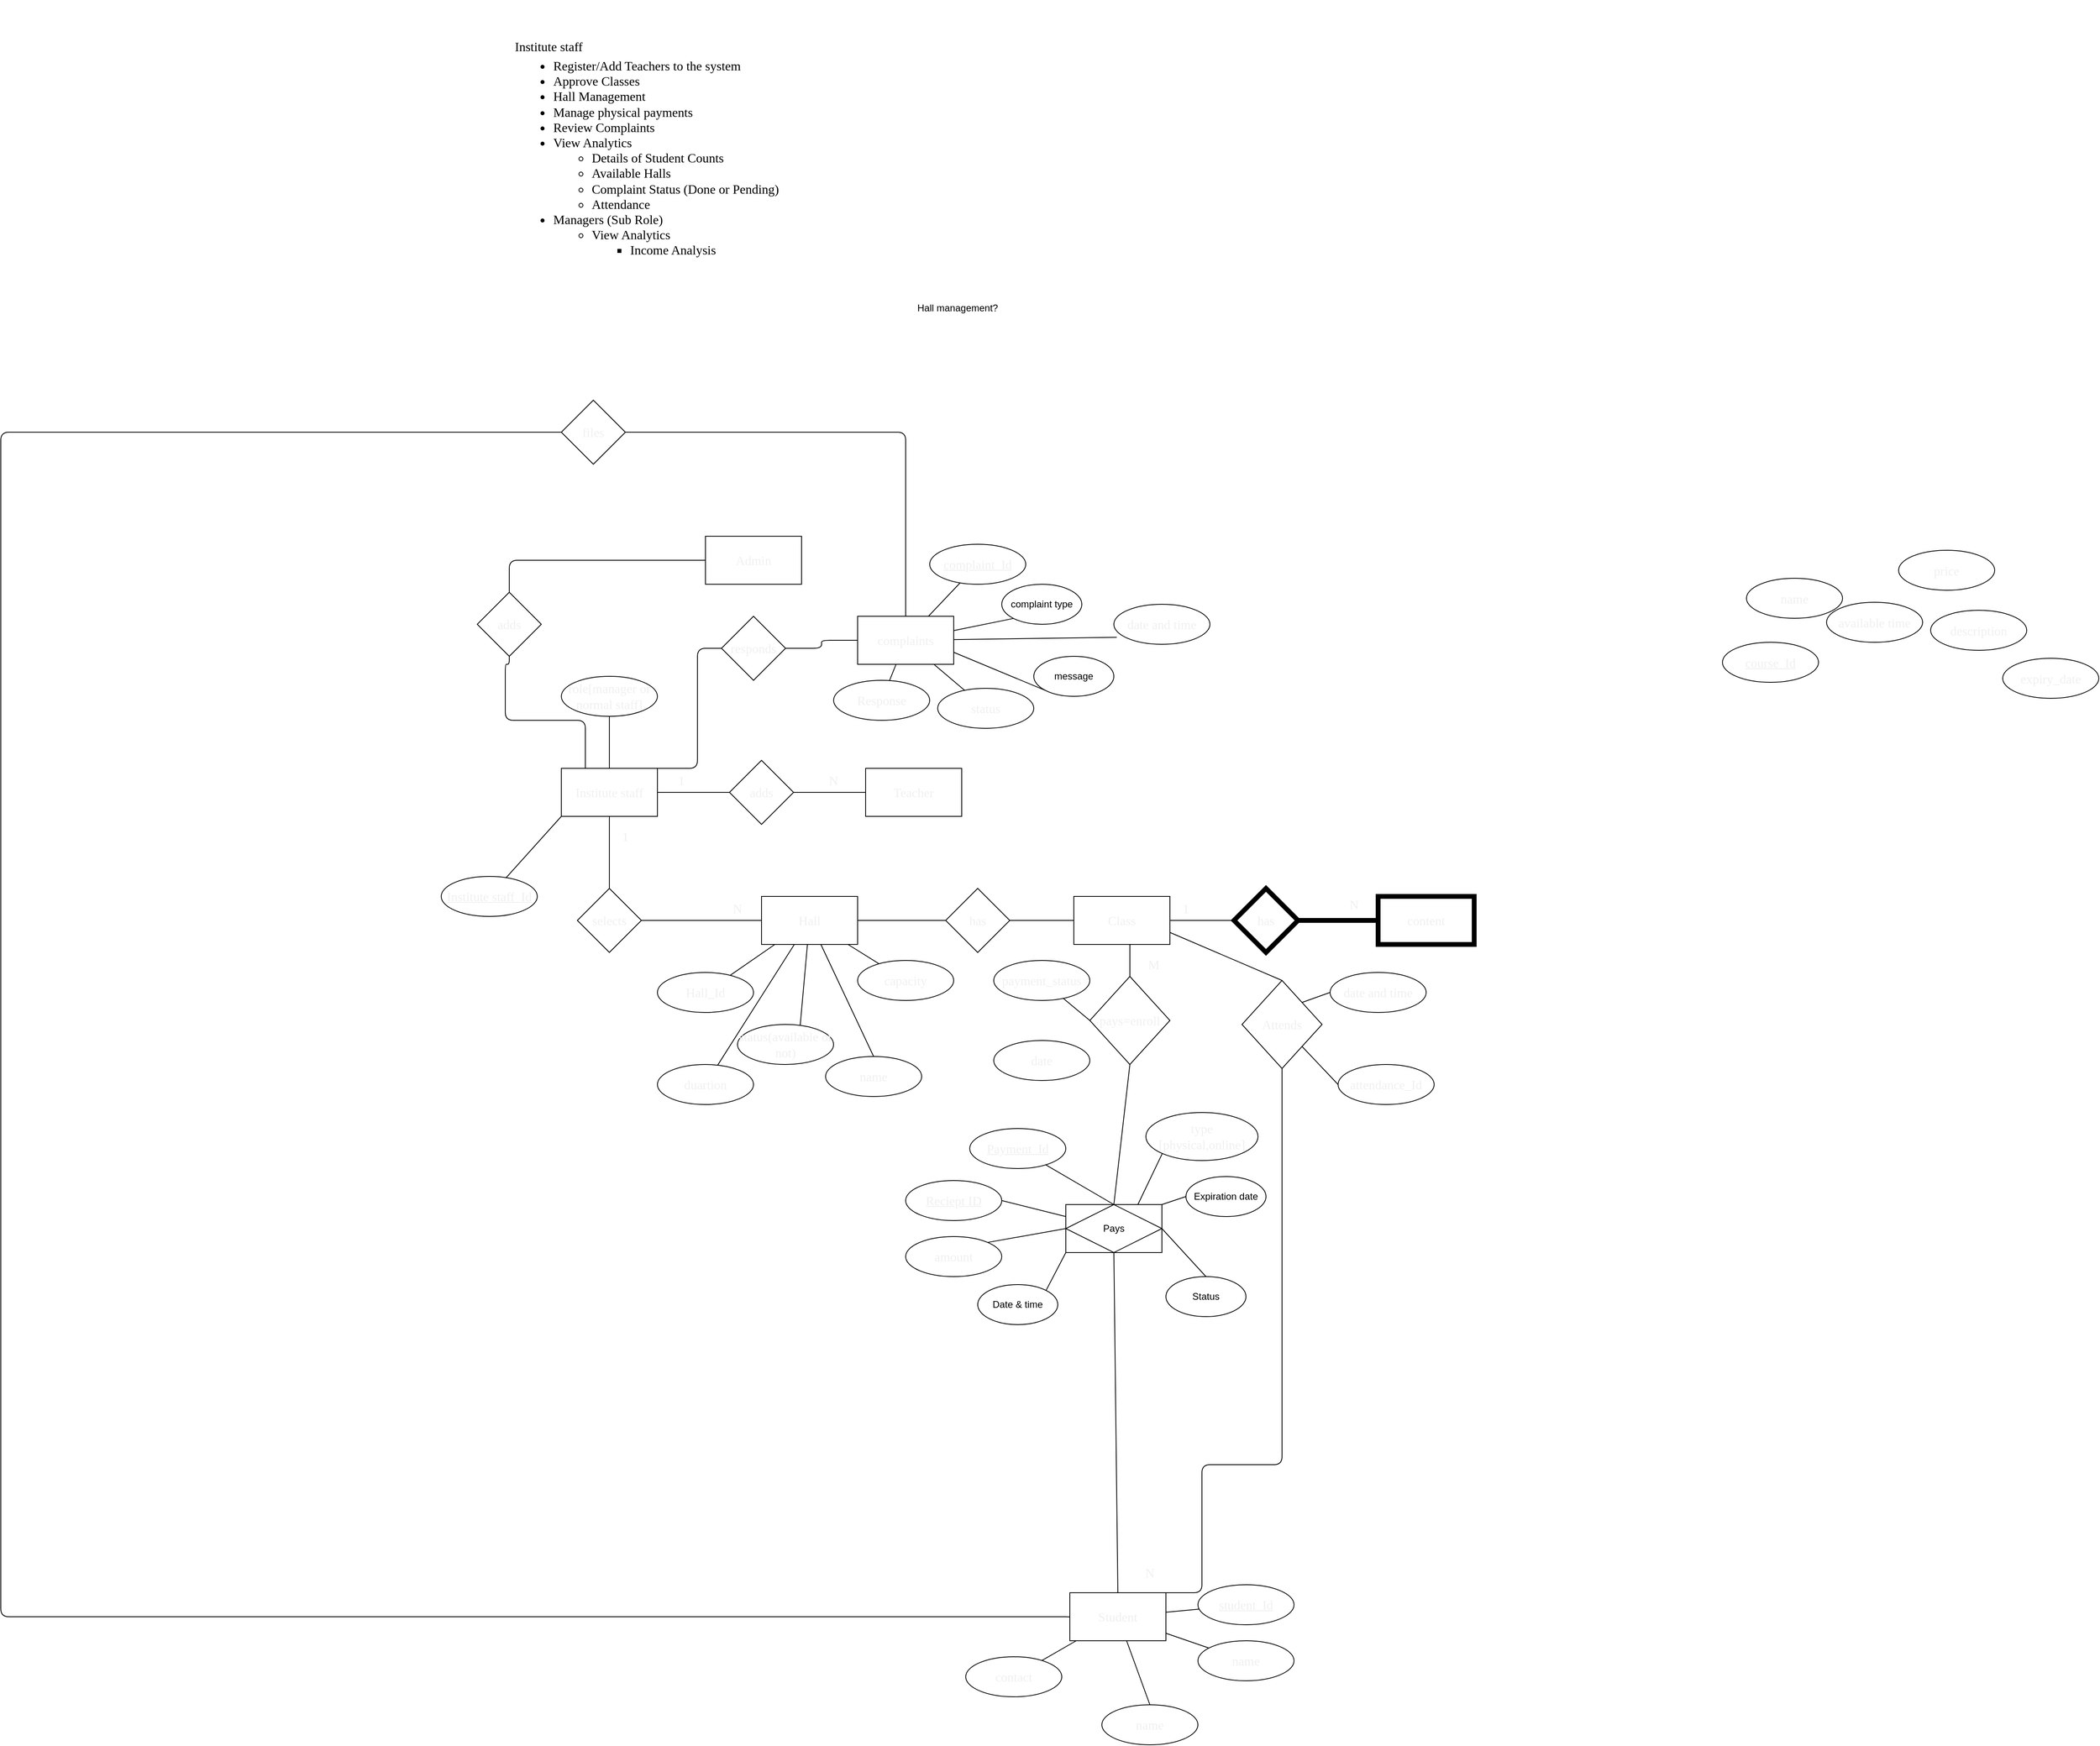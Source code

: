 <mxfile>
    <diagram id="ifgUVGqTIos53EwaWt9Q" name="Page-1">
        <mxGraphModel dx="2672" dy="3233" grid="1" gridSize="10" guides="1" tooltips="1" connect="1" arrows="1" fold="1" page="1" pageScale="1" pageWidth="850" pageHeight="1100" math="0" shadow="0">
            <root>
                <mxCell id="0"/>
                <mxCell id="1" parent="0"/>
                <mxCell id="2" value="&lt;font face=&quot;Times New Roman&quot; style=&quot;font-size: 16px;&quot;&gt;Institute staff&lt;/font&gt;&lt;br&gt;&lt;span id=&quot;docs-internal-guid-78316b92-7fff-e418-dc4c-913e2cece983&quot;&gt;&lt;ul style=&quot;margin-top:0;margin-bottom:0;padding-inline-start:48px;&quot;&gt;&lt;li aria-level=&quot;1&quot; style=&quot;list-style-type: disc; font-size: 12pt; font-family: &amp;quot;Times New Roman&amp;quot;; background-color: transparent; font-variant-numeric: normal; font-variant-east-asian: normal; vertical-align: baseline;&quot; dir=&quot;ltr&quot;&gt;&lt;p role=&quot;presentation&quot; style=&quot;line-height:1.2;margin-top:3.95pt;margin-bottom:0pt;&quot; dir=&quot;ltr&quot;&gt;&lt;span style=&quot;font-size: 12pt; background-color: transparent; font-variant-numeric: normal; font-variant-east-asian: normal; vertical-align: baseline;&quot;&gt;Register/Add Teachers to the system&lt;/span&gt;&lt;/p&gt;&lt;/li&gt;&lt;li aria-level=&quot;1&quot; style=&quot;list-style-type: disc; font-size: 12pt; font-family: &amp;quot;Times New Roman&amp;quot;; background-color: transparent; font-variant-numeric: normal; font-variant-east-asian: normal; vertical-align: baseline;&quot; dir=&quot;ltr&quot;&gt;&lt;p role=&quot;presentation&quot; style=&quot;line-height:1.2;margin-top:0pt;margin-bottom:0pt;&quot; dir=&quot;ltr&quot;&gt;&lt;span style=&quot;font-size: 12pt; background-color: transparent; font-variant-numeric: normal; font-variant-east-asian: normal; vertical-align: baseline;&quot;&gt;Approve Classes&lt;/span&gt;&lt;/p&gt;&lt;/li&gt;&lt;li aria-level=&quot;1&quot; style=&quot;list-style-type: disc; font-size: 12pt; font-family: &amp;quot;Times New Roman&amp;quot;; background-color: transparent; font-variant-numeric: normal; font-variant-east-asian: normal; vertical-align: baseline;&quot; dir=&quot;ltr&quot;&gt;&lt;p role=&quot;presentation&quot; style=&quot;line-height:1.2;margin-top:0pt;margin-bottom:0pt;&quot; dir=&quot;ltr&quot;&gt;&lt;span style=&quot;font-size: 12pt; background-color: transparent; font-variant-numeric: normal; font-variant-east-asian: normal; vertical-align: baseline;&quot;&gt;Hall Management&lt;/span&gt;&lt;/p&gt;&lt;/li&gt;&lt;li aria-level=&quot;1&quot; style=&quot;list-style-type: disc; font-size: 12pt; font-family: &amp;quot;Times New Roman&amp;quot;; background-color: transparent; font-variant-numeric: normal; font-variant-east-asian: normal; vertical-align: baseline;&quot; dir=&quot;ltr&quot;&gt;&lt;p role=&quot;presentation&quot; style=&quot;line-height:1.2;margin-top:0pt;margin-bottom:0pt;&quot; dir=&quot;ltr&quot;&gt;&lt;span style=&quot;font-size: 12pt; background-color: transparent; font-variant-numeric: normal; font-variant-east-asian: normal; vertical-align: baseline;&quot;&gt;Manage physical payments&lt;/span&gt;&lt;/p&gt;&lt;/li&gt;&lt;li aria-level=&quot;1&quot; style=&quot;list-style-type: disc; font-size: 12pt; font-family: &amp;quot;Times New Roman&amp;quot;; background-color: transparent; font-variant-numeric: normal; font-variant-east-asian: normal; vertical-align: baseline;&quot; dir=&quot;ltr&quot;&gt;&lt;p role=&quot;presentation&quot; style=&quot;line-height:1.2;margin-top:0pt;margin-bottom:0pt;&quot; dir=&quot;ltr&quot;&gt;&lt;span style=&quot;font-size: 12pt; background-color: transparent; font-variant-numeric: normal; font-variant-east-asian: normal; vertical-align: baseline;&quot;&gt;Review Complaints&lt;/span&gt;&lt;/p&gt;&lt;/li&gt;&lt;li aria-level=&quot;1&quot; style=&quot;list-style-type: disc; font-size: 12pt; font-family: &amp;quot;Times New Roman&amp;quot;; background-color: transparent; font-variant-numeric: normal; font-variant-east-asian: normal; vertical-align: baseline;&quot; dir=&quot;ltr&quot;&gt;&lt;p role=&quot;presentation&quot; style=&quot;line-height:1.2;margin-top:0pt;margin-bottom:0pt;&quot; dir=&quot;ltr&quot;&gt;&lt;span style=&quot;font-size: 12pt; background-color: transparent; font-variant-numeric: normal; font-variant-east-asian: normal; vertical-align: baseline;&quot;&gt;View Analytics&lt;/span&gt;&lt;/p&gt;&lt;/li&gt;&lt;ul style=&quot;margin-top:0;margin-bottom:0;padding-inline-start:48px;&quot;&gt;&lt;li aria-level=&quot;2&quot; style=&quot;list-style-type: circle; font-size: 12pt; font-family: &amp;quot;Times New Roman&amp;quot;; background-color: transparent; font-variant-numeric: normal; font-variant-east-asian: normal; vertical-align: baseline;&quot; dir=&quot;ltr&quot;&gt;&lt;p role=&quot;presentation&quot; style=&quot;line-height:1.2;margin-top:0pt;margin-bottom:0pt;&quot; dir=&quot;ltr&quot;&gt;&lt;span style=&quot;font-size: 12pt; background-color: transparent; font-variant-numeric: normal; font-variant-east-asian: normal; vertical-align: baseline;&quot;&gt;Details of Student Counts&lt;/span&gt;&lt;/p&gt;&lt;/li&gt;&lt;li aria-level=&quot;2&quot; style=&quot;list-style-type: circle; font-size: 12pt; font-family: &amp;quot;Times New Roman&amp;quot;; background-color: transparent; font-variant-numeric: normal; font-variant-east-asian: normal; vertical-align: baseline;&quot; dir=&quot;ltr&quot;&gt;&lt;p role=&quot;presentation&quot; style=&quot;line-height:1.2;margin-top:0pt;margin-bottom:0pt;&quot; dir=&quot;ltr&quot;&gt;&lt;span style=&quot;font-size: 12pt; background-color: transparent; font-variant-numeric: normal; font-variant-east-asian: normal; vertical-align: baseline;&quot;&gt;Available Halls&lt;/span&gt;&lt;/p&gt;&lt;/li&gt;&lt;li aria-level=&quot;2&quot; style=&quot;list-style-type: circle; font-size: 12pt; font-family: &amp;quot;Times New Roman&amp;quot;; background-color: transparent; font-variant-numeric: normal; font-variant-east-asian: normal; vertical-align: baseline;&quot; dir=&quot;ltr&quot;&gt;&lt;p role=&quot;presentation&quot; style=&quot;line-height:1.2;margin-top:0pt;margin-bottom:0pt;&quot; dir=&quot;ltr&quot;&gt;&lt;span style=&quot;font-size: 12pt; background-color: transparent; font-variant-numeric: normal; font-variant-east-asian: normal; vertical-align: baseline;&quot;&gt;Complaint Status (Done or Pending)&lt;/span&gt;&lt;/p&gt;&lt;/li&gt;&lt;li aria-level=&quot;2&quot; style=&quot;list-style-type: circle; font-size: 12pt; font-family: &amp;quot;Times New Roman&amp;quot;; background-color: transparent; font-variant-numeric: normal; font-variant-east-asian: normal; vertical-align: baseline;&quot; dir=&quot;ltr&quot;&gt;&lt;p role=&quot;presentation&quot; style=&quot;line-height:1.2;margin-top:0pt;margin-bottom:0pt;&quot; dir=&quot;ltr&quot;&gt;&lt;span style=&quot;font-size: 12pt; background-color: transparent; font-variant-numeric: normal; font-variant-east-asian: normal; vertical-align: baseline;&quot;&gt;Attendance&lt;/span&gt;&lt;/p&gt;&lt;/li&gt;&lt;/ul&gt;&lt;li aria-level=&quot;1&quot; style=&quot;list-style-type: disc; font-size: 12pt; font-family: &amp;quot;Times New Roman&amp;quot;; background-color: transparent; font-variant-numeric: normal; font-variant-east-asian: normal; vertical-align: baseline;&quot; dir=&quot;ltr&quot;&gt;&lt;p role=&quot;presentation&quot; style=&quot;line-height:1.2;margin-top:0pt;margin-bottom:0pt;&quot; dir=&quot;ltr&quot;&gt;&lt;span style=&quot;font-size: 12pt; background-color: transparent; font-variant-numeric: normal; font-variant-east-asian: normal; vertical-align: baseline;&quot;&gt;Managers (Sub Role)&lt;/span&gt;&lt;/p&gt;&lt;/li&gt;&lt;ul style=&quot;margin-top:0;margin-bottom:0;padding-inline-start:48px;&quot;&gt;&lt;li aria-level=&quot;2&quot; style=&quot;list-style-type: circle; font-size: 12pt; font-family: &amp;quot;Times New Roman&amp;quot;; background-color: transparent; font-variant-numeric: normal; font-variant-east-asian: normal; vertical-align: baseline;&quot; dir=&quot;ltr&quot;&gt;&lt;p role=&quot;presentation&quot; style=&quot;line-height:1.2;margin-top:0pt;margin-bottom:0pt;&quot; dir=&quot;ltr&quot;&gt;&lt;span style=&quot;font-size: 12pt; background-color: transparent; font-variant-numeric: normal; font-variant-east-asian: normal; vertical-align: baseline;&quot;&gt;View Analytics&lt;/span&gt;&lt;/p&gt;&lt;/li&gt;&lt;ul style=&quot;margin-top:0;margin-bottom:0;padding-inline-start:48px;&quot;&gt;&lt;li aria-level=&quot;3&quot; style=&quot;list-style-type: square; font-size: 12pt; font-family: &amp;quot;Times New Roman&amp;quot;; background-color: transparent; font-variant-numeric: normal; font-variant-east-asian: normal; vertical-align: baseline;&quot; dir=&quot;ltr&quot;&gt;&lt;p role=&quot;presentation&quot; style=&quot;line-height:1.2;margin-top:0pt;margin-bottom:0pt;&quot; dir=&quot;ltr&quot;&gt;&lt;span style=&quot;font-size: 12pt; background-color: transparent; font-variant-numeric: normal; font-variant-east-asian: normal; vertical-align: baseline;&quot;&gt;Income Analysis&lt;/span&gt;&lt;/p&gt;&lt;/li&gt;&lt;/ul&gt;&lt;/ul&gt;&lt;/ul&gt;&lt;/span&gt;" style="text;html=1;strokeColor=none;fillColor=none;align=left;verticalAlign=middle;whiteSpace=wrap;rounded=0;" parent="1" vertex="1">
                    <mxGeometry x="470" y="-1420" width="350" height="370" as="geometry"/>
                </mxCell>
                <mxCell id="19" style="edgeStyle=orthogonalEdgeStyle;html=1;entryX=0;entryY=0.5;entryDx=0;entryDy=0;fontFamily=Times New Roman;fontSize=16;fontColor=#F0F0F0;endArrow=none;endFill=0;" parent="1" source="3" target="17" edge="1">
                    <mxGeometry relative="1" as="geometry"/>
                </mxCell>
                <mxCell id="23" style="edgeStyle=orthogonalEdgeStyle;html=1;entryX=0.5;entryY=0;entryDx=0;entryDy=0;fontFamily=Times New Roman;fontSize=16;fontColor=#F0F0F0;endArrow=none;endFill=0;" parent="1" source="3" target="22" edge="1">
                    <mxGeometry relative="1" as="geometry"/>
                </mxCell>
                <mxCell id="106" style="edgeStyle=none;jumpStyle=arc;html=1;entryX=0.5;entryY=1;entryDx=0;entryDy=0;strokeWidth=1;fontFamily=Times New Roman;fontSize=16;fontColor=#F0F0F0;endArrow=none;endFill=0;" parent="1" source="3" target="105" edge="1">
                    <mxGeometry relative="1" as="geometry"/>
                </mxCell>
                <mxCell id="3" value="Institute staff" style="rounded=0;whiteSpace=wrap;html=1;fontFamily=Times New Roman;fontSize=16;fontColor=#F0F0F0;" parent="1" vertex="1">
                    <mxGeometry x="530" y="-460" width="120" height="60" as="geometry"/>
                </mxCell>
                <mxCell id="20" style="edgeStyle=orthogonalEdgeStyle;html=1;entryX=0;entryY=0.5;entryDx=0;entryDy=0;fontFamily=Times New Roman;fontSize=16;fontColor=#F0F0F0;endArrow=none;endFill=0;" parent="1" source="17" target="18" edge="1">
                    <mxGeometry relative="1" as="geometry"/>
                </mxCell>
                <mxCell id="17" value="adds" style="rhombus;whiteSpace=wrap;html=1;fontFamily=Times New Roman;fontSize=16;fontColor=#F0F0F0;" parent="1" vertex="1">
                    <mxGeometry x="740" y="-470" width="80" height="80" as="geometry"/>
                </mxCell>
                <mxCell id="18" value="Teacher" style="rounded=0;whiteSpace=wrap;html=1;fontFamily=Times New Roman;fontSize=16;fontColor=#F0F0F0;" parent="1" vertex="1">
                    <mxGeometry x="910" y="-460" width="120" height="60" as="geometry"/>
                </mxCell>
                <mxCell id="25" style="edgeStyle=orthogonalEdgeStyle;html=1;fontFamily=Times New Roman;fontSize=16;fontColor=#F0F0F0;endArrow=none;endFill=0;" parent="1" source="21" target="22" edge="1">
                    <mxGeometry relative="1" as="geometry"/>
                </mxCell>
                <mxCell id="31" style="edgeStyle=orthogonalEdgeStyle;html=1;entryX=0;entryY=0.5;entryDx=0;entryDy=0;fontFamily=Times New Roman;fontSize=16;fontColor=#F0F0F0;endArrow=none;endFill=0;" parent="1" source="21" target="30" edge="1">
                    <mxGeometry relative="1" as="geometry"/>
                </mxCell>
                <mxCell id="121" style="edgeStyle=none;jumpStyle=arc;html=1;strokeWidth=1;fontFamily=Times New Roman;fontSize=16;fontColor=#F0F0F0;endArrow=none;endFill=0;" parent="1" source="21" target="118" edge="1">
                    <mxGeometry relative="1" as="geometry"/>
                </mxCell>
                <mxCell id="122" style="edgeStyle=none;jumpStyle=arc;html=1;entryX=0.5;entryY=0;entryDx=0;entryDy=0;strokeWidth=1;fontFamily=Times New Roman;fontSize=16;fontColor=#F0F0F0;endArrow=none;endFill=0;" parent="1" source="21" target="119" edge="1">
                    <mxGeometry relative="1" as="geometry"/>
                </mxCell>
                <mxCell id="123" style="edgeStyle=none;jumpStyle=arc;html=1;strokeWidth=1;fontFamily=Times New Roman;fontSize=16;fontColor=#F0F0F0;endArrow=none;endFill=0;" parent="1" source="21" target="120" edge="1">
                    <mxGeometry relative="1" as="geometry"/>
                </mxCell>
                <mxCell id="198" style="edgeStyle=none;html=1;entryX=0.652;entryY=0.036;entryDx=0;entryDy=0;entryPerimeter=0;endArrow=none;endFill=0;" parent="1" source="21" target="197" edge="1">
                    <mxGeometry relative="1" as="geometry"/>
                </mxCell>
                <mxCell id="21" value="Hall" style="rounded=0;whiteSpace=wrap;html=1;fontFamily=Times New Roman;fontSize=16;fontColor=#F0F0F0;" parent="1" vertex="1">
                    <mxGeometry x="780" y="-300" width="120" height="60" as="geometry"/>
                </mxCell>
                <mxCell id="22" value="selects" style="rhombus;whiteSpace=wrap;html=1;fontFamily=Times New Roman;fontSize=16;fontColor=#F0F0F0;" parent="1" vertex="1">
                    <mxGeometry x="550" y="-310" width="80" height="80" as="geometry"/>
                </mxCell>
                <mxCell id="26" value="N" style="text;html=1;strokeColor=none;fillColor=none;align=center;verticalAlign=middle;whiteSpace=wrap;rounded=0;fontFamily=Times New Roman;fontSize=16;fontColor=#F0F0F0;" parent="1" vertex="1">
                    <mxGeometry x="840" y="-460" width="60" height="30" as="geometry"/>
                </mxCell>
                <mxCell id="27" value="1" style="text;html=1;strokeColor=none;fillColor=none;align=center;verticalAlign=middle;whiteSpace=wrap;rounded=0;fontFamily=Times New Roman;fontSize=16;fontColor=#F0F0F0;" parent="1" vertex="1">
                    <mxGeometry x="650" y="-460" width="60" height="30" as="geometry"/>
                </mxCell>
                <mxCell id="28" value="1" style="text;html=1;strokeColor=none;fillColor=none;align=center;verticalAlign=middle;whiteSpace=wrap;rounded=0;fontFamily=Times New Roman;fontSize=16;fontColor=#F0F0F0;" parent="1" vertex="1">
                    <mxGeometry x="580" y="-390" width="60" height="30" as="geometry"/>
                </mxCell>
                <mxCell id="29" value="N" style="text;html=1;strokeColor=none;fillColor=none;align=center;verticalAlign=middle;whiteSpace=wrap;rounded=0;fontFamily=Times New Roman;fontSize=16;fontColor=#F0F0F0;" parent="1" vertex="1">
                    <mxGeometry x="720" y="-300" width="60" height="30" as="geometry"/>
                </mxCell>
                <mxCell id="33" style="edgeStyle=orthogonalEdgeStyle;html=1;entryX=0;entryY=0.5;entryDx=0;entryDy=0;fontFamily=Times New Roman;fontSize=16;fontColor=#F0F0F0;endArrow=none;endFill=0;" parent="1" source="30" target="32" edge="1">
                    <mxGeometry relative="1" as="geometry"/>
                </mxCell>
                <mxCell id="30" value="has" style="rhombus;whiteSpace=wrap;html=1;fontFamily=Times New Roman;fontSize=16;fontColor=#F0F0F0;" parent="1" vertex="1">
                    <mxGeometry x="1010" y="-310" width="80" height="80" as="geometry"/>
                </mxCell>
                <mxCell id="35" style="edgeStyle=orthogonalEdgeStyle;html=1;entryX=0;entryY=0.5;entryDx=0;entryDy=0;fontFamily=Times New Roman;fontSize=16;fontColor=#F0F0F0;endArrow=none;endFill=0;" parent="1" source="32" target="34" edge="1">
                    <mxGeometry relative="1" as="geometry"/>
                </mxCell>
                <mxCell id="225" style="edgeStyle=none;html=1;exitX=1;exitY=0.75;exitDx=0;exitDy=0;entryX=0.5;entryY=0;entryDx=0;entryDy=0;endArrow=none;endFill=0;" edge="1" parent="1" source="32" target="220">
                    <mxGeometry relative="1" as="geometry"/>
                </mxCell>
                <mxCell id="32" value="Class" style="rounded=0;whiteSpace=wrap;html=1;fontFamily=Times New Roman;fontSize=16;fontColor=#F0F0F0;" parent="1" vertex="1">
                    <mxGeometry x="1170" y="-300" width="120" height="60" as="geometry"/>
                </mxCell>
                <mxCell id="37" style="edgeStyle=orthogonalEdgeStyle;html=1;entryX=0;entryY=0.5;entryDx=0;entryDy=0;fontFamily=Times New Roman;fontSize=16;fontColor=#F0F0F0;endArrow=none;endFill=0;strokeWidth=6;" parent="1" source="34" target="36" edge="1">
                    <mxGeometry relative="1" as="geometry"/>
                </mxCell>
                <mxCell id="34" value="has" style="rhombus;whiteSpace=wrap;html=1;fontFamily=Times New Roman;fontSize=16;fontColor=#F0F0F0;strokeWidth=6;" parent="1" vertex="1">
                    <mxGeometry x="1370" y="-310" width="80" height="80" as="geometry"/>
                </mxCell>
                <mxCell id="36" value="content" style="rounded=0;whiteSpace=wrap;html=1;fontFamily=Times New Roman;fontSize=16;fontColor=#F0F0F0;strokeWidth=6;" parent="1" vertex="1">
                    <mxGeometry x="1550" y="-300" width="120" height="60" as="geometry"/>
                </mxCell>
                <mxCell id="62" style="html=1;entryX=0.5;entryY=0;entryDx=0;entryDy=0;strokeWidth=1;fontFamily=Times New Roman;fontSize=16;fontColor=#F0F0F0;endArrow=none;endFill=0;" parent="1" source="52" target="58" edge="1">
                    <mxGeometry relative="1" as="geometry"/>
                </mxCell>
                <mxCell id="63" style="html=1;strokeWidth=1;fontFamily=Times New Roman;fontSize=16;fontColor=#F0F0F0;endArrow=none;endFill=0;" parent="1" source="52" target="57" edge="1">
                    <mxGeometry relative="1" as="geometry"/>
                </mxCell>
                <mxCell id="64" style="html=1;strokeWidth=1;fontFamily=Times New Roman;fontSize=16;fontColor=#F0F0F0;endArrow=none;endFill=0;" parent="1" source="52" target="56" edge="1">
                    <mxGeometry relative="1" as="geometry"/>
                </mxCell>
                <mxCell id="65" style="edgeStyle=none;html=1;strokeWidth=1;fontFamily=Times New Roman;fontSize=16;fontColor=#F0F0F0;endArrow=none;endFill=0;" parent="1" source="52" target="59" edge="1">
                    <mxGeometry relative="1" as="geometry"/>
                </mxCell>
                <mxCell id="158" style="edgeStyle=orthogonalEdgeStyle;jumpStyle=arc;html=1;entryX=0;entryY=0.5;entryDx=0;entryDy=0;strokeWidth=1;fontFamily=Times New Roman;fontSize=16;fontColor=#F0F0F0;endArrow=none;endFill=0;exitX=0;exitY=0.75;exitDx=0;exitDy=0;" parent="1" source="52" target="157" edge="1">
                    <mxGeometry relative="1" as="geometry">
                        <Array as="points">
                            <mxPoint x="1170" y="615"/>
                            <mxPoint x="1170" y="600"/>
                            <mxPoint x="-170" y="600"/>
                            <mxPoint x="-170" y="-880"/>
                        </Array>
                    </mxGeometry>
                </mxCell>
                <mxCell id="226" style="edgeStyle=orthogonalEdgeStyle;html=1;exitX=1;exitY=0;exitDx=0;exitDy=0;entryX=0.5;entryY=1;entryDx=0;entryDy=0;endArrow=none;endFill=0;" edge="1" parent="1" source="52" target="220">
                    <mxGeometry relative="1" as="geometry">
                        <Array as="points">
                            <mxPoint x="1330" y="410"/>
                            <mxPoint x="1430" y="410"/>
                        </Array>
                    </mxGeometry>
                </mxCell>
                <mxCell id="52" value="Student" style="rounded=0;whiteSpace=wrap;html=1;fontFamily=Times New Roman;fontSize=16;fontColor=#F0F0F0;" parent="1" vertex="1">
                    <mxGeometry x="1165" y="570" width="120" height="60" as="geometry"/>
                </mxCell>
                <mxCell id="55" style="edgeStyle=orthogonalEdgeStyle;html=1;strokeWidth=1;fontFamily=Times New Roman;fontSize=16;fontColor=#F0F0F0;endArrow=none;endFill=0;" parent="1" source="53" edge="1">
                    <mxGeometry relative="1" as="geometry">
                        <mxPoint x="1240" y="-240" as="targetPoint"/>
                    </mxGeometry>
                </mxCell>
                <mxCell id="53" value="pays=enroll" style="rhombus;whiteSpace=wrap;html=1;fontFamily=Times New Roman;fontSize=16;fontColor=#F0F0F0;" parent="1" vertex="1">
                    <mxGeometry x="1190" y="-200" width="100" height="110" as="geometry"/>
                </mxCell>
                <mxCell id="56" value="&lt;u&gt;student_Id&lt;/u&gt;" style="ellipse;whiteSpace=wrap;html=1;strokeWidth=1;fontFamily=Times New Roman;fontSize=16;fontColor=#F0F0F0;" parent="1" vertex="1">
                    <mxGeometry x="1325" y="560" width="120" height="50" as="geometry"/>
                </mxCell>
                <mxCell id="57" value="name" style="ellipse;whiteSpace=wrap;html=1;strokeWidth=1;fontFamily=Times New Roman;fontSize=16;fontColor=#F0F0F0;" parent="1" vertex="1">
                    <mxGeometry x="1325" y="630" width="120" height="50" as="geometry"/>
                </mxCell>
                <mxCell id="58" value="name" style="ellipse;whiteSpace=wrap;html=1;strokeWidth=1;fontFamily=Times New Roman;fontSize=16;fontColor=#F0F0F0;" parent="1" vertex="1">
                    <mxGeometry x="1205" y="710" width="120" height="50" as="geometry"/>
                </mxCell>
                <mxCell id="59" value="contact" style="ellipse;whiteSpace=wrap;html=1;strokeWidth=1;fontFamily=Times New Roman;fontSize=16;fontColor=#F0F0F0;" parent="1" vertex="1">
                    <mxGeometry x="1035" y="650" width="120" height="50" as="geometry"/>
                </mxCell>
                <mxCell id="60" value="date" style="ellipse;whiteSpace=wrap;html=1;strokeWidth=1;fontFamily=Times New Roman;fontSize=16;fontColor=#F0F0F0;" parent="1" vertex="1">
                    <mxGeometry x="1070" y="-120" width="120" height="50" as="geometry"/>
                </mxCell>
                <mxCell id="68" style="edgeStyle=none;html=1;entryX=0;entryY=0.5;entryDx=0;entryDy=0;strokeWidth=1;fontFamily=Times New Roman;fontSize=16;fontColor=#F0F0F0;endArrow=none;endFill=0;" parent="1" source="67" target="53" edge="1">
                    <mxGeometry relative="1" as="geometry"/>
                </mxCell>
                <mxCell id="67" value="payment_status" style="ellipse;whiteSpace=wrap;html=1;strokeWidth=1;fontFamily=Times New Roman;fontSize=16;fontColor=#F0F0F0;" parent="1" vertex="1">
                    <mxGeometry x="1070" y="-220" width="120" height="50" as="geometry"/>
                </mxCell>
                <mxCell id="99" style="edgeStyle=orthogonalEdgeStyle;jumpStyle=arc;html=1;entryX=0.5;entryY=0;entryDx=0;entryDy=0;strokeWidth=1;fontFamily=Times New Roman;fontSize=16;fontColor=#F0F0F0;endArrow=none;endFill=0;" parent="1" source="97" target="98" edge="1">
                    <mxGeometry relative="1" as="geometry"/>
                </mxCell>
                <mxCell id="97" value="Admin" style="rounded=0;whiteSpace=wrap;html=1;fontFamily=Times New Roman;fontSize=16;fontColor=#F0F0F0;" parent="1" vertex="1">
                    <mxGeometry x="710" y="-750" width="120" height="60" as="geometry"/>
                </mxCell>
                <mxCell id="100" style="edgeStyle=orthogonalEdgeStyle;jumpStyle=arc;html=1;entryX=0.25;entryY=0;entryDx=0;entryDy=0;strokeWidth=1;fontFamily=Times New Roman;fontSize=16;fontColor=#F0F0F0;endArrow=none;endFill=0;" parent="1" source="98" target="3" edge="1">
                    <mxGeometry relative="1" as="geometry">
                        <Array as="points">
                            <mxPoint x="465" y="-590"/>
                            <mxPoint x="460" y="-590"/>
                            <mxPoint x="460" y="-520"/>
                            <mxPoint x="560" y="-520"/>
                        </Array>
                    </mxGeometry>
                </mxCell>
                <mxCell id="98" value="adds" style="rhombus;whiteSpace=wrap;html=1;fontFamily=Times New Roman;fontSize=16;fontColor=#F0F0F0;" parent="1" vertex="1">
                    <mxGeometry x="425" y="-680" width="80" height="80" as="geometry"/>
                </mxCell>
                <mxCell id="101" value="expiry_date" style="ellipse;whiteSpace=wrap;html=1;strokeWidth=1;fontFamily=Times New Roman;fontSize=16;fontColor=#F0F0F0;" parent="1" vertex="1">
                    <mxGeometry x="2330" y="-597.5" width="120" height="50" as="geometry"/>
                </mxCell>
                <mxCell id="103" value="available time" style="ellipse;whiteSpace=wrap;html=1;strokeWidth=1;fontFamily=Times New Roman;fontSize=16;fontColor=#F0F0F0;" parent="1" vertex="1">
                    <mxGeometry x="2110" y="-667.5" width="120" height="50" as="geometry"/>
                </mxCell>
                <mxCell id="105" value="role[manager or normal staff]" style="ellipse;whiteSpace=wrap;html=1;strokeWidth=1;fontFamily=Times New Roman;fontSize=16;fontColor=#F0F0F0;" parent="1" vertex="1">
                    <mxGeometry x="530" y="-575" width="120" height="50" as="geometry"/>
                </mxCell>
                <mxCell id="107" value="M" style="text;html=1;strokeColor=none;fillColor=none;align=center;verticalAlign=middle;whiteSpace=wrap;rounded=0;fontFamily=Times New Roman;fontSize=16;fontColor=#F0F0F0;" parent="1" vertex="1">
                    <mxGeometry x="1240" y="-230" width="60" height="30" as="geometry"/>
                </mxCell>
                <mxCell id="108" value="N" style="text;html=1;strokeColor=none;fillColor=none;align=center;verticalAlign=middle;whiteSpace=wrap;rounded=0;fontFamily=Times New Roman;fontSize=16;fontColor=#F0F0F0;" parent="1" vertex="1">
                    <mxGeometry x="1235" y="530" width="60" height="30" as="geometry"/>
                </mxCell>
                <mxCell id="110" value="&lt;u&gt;course_Id&lt;/u&gt;" style="ellipse;whiteSpace=wrap;html=1;strokeWidth=1;fontFamily=Times New Roman;fontSize=16;fontColor=#F0F0F0;" parent="1" vertex="1">
                    <mxGeometry x="1980" y="-617.5" width="120" height="50" as="geometry"/>
                </mxCell>
                <mxCell id="111" value="name" style="ellipse;whiteSpace=wrap;html=1;strokeWidth=1;fontFamily=Times New Roman;fontSize=16;fontColor=#F0F0F0;" parent="1" vertex="1">
                    <mxGeometry x="2010" y="-697.5" width="120" height="50" as="geometry"/>
                </mxCell>
                <mxCell id="112" value="description" style="ellipse;whiteSpace=wrap;html=1;strokeWidth=1;fontFamily=Times New Roman;fontSize=16;fontColor=#F0F0F0;" parent="1" vertex="1">
                    <mxGeometry x="2240" y="-657.5" width="120" height="50" as="geometry"/>
                </mxCell>
                <mxCell id="116" value="price" style="ellipse;whiteSpace=wrap;html=1;strokeWidth=1;fontFamily=Times New Roman;fontSize=16;fontColor=#F0F0F0;" parent="1" vertex="1">
                    <mxGeometry x="2200" y="-732.5" width="120" height="50" as="geometry"/>
                </mxCell>
                <mxCell id="118" value="Hall_Id&lt;span style=&quot;color: rgba(0, 0, 0, 0); font-family: monospace; font-size: 0px; text-align: start;&quot;&gt;%3CmxGraphModel%3E%3Croot%3E%3CmxCell%20id%3D%220%22%2F%3E%3CmxCell%20id%3D%221%22%20parent%3D%220%22%2F%3E%3CmxCell%20id%3D%222%22%20value%3D%22payment_status%22%20style%3D%22ellipse%3BwhiteSpace%3Dwrap%3Bhtml%3D1%3BstrokeWidth%3D1%3BfontFamily%3DTimes%20New%20Roman%3BfontSize%3D16%3BfontColor%3D%23F0F0F0%3B%22%20vertex%3D%221%22%20parent%3D%221%22%3E%3CmxGeometry%20x%3D%221070%22%20y%3D%22-220%22%20width%3D%22120%22%20height%3D%2250%22%20as%3D%22geometry%22%2F%3E%3C%2FmxCell%3E%3C%2Froot%3E%3C%2FmxGraphModel%3E&lt;/span&gt;" style="ellipse;whiteSpace=wrap;html=1;strokeWidth=1;fontFamily=Times New Roman;fontSize=16;fontColor=#F0F0F0;" parent="1" vertex="1">
                    <mxGeometry x="650" y="-205" width="120" height="50" as="geometry"/>
                </mxCell>
                <mxCell id="119" value="name" style="ellipse;whiteSpace=wrap;html=1;strokeWidth=1;fontFamily=Times New Roman;fontSize=16;fontColor=#F0F0F0;" parent="1" vertex="1">
                    <mxGeometry x="860" y="-100" width="120" height="50" as="geometry"/>
                </mxCell>
                <mxCell id="120" value="capacity" style="ellipse;whiteSpace=wrap;html=1;strokeWidth=1;fontFamily=Times New Roman;fontSize=16;fontColor=#F0F0F0;" parent="1" vertex="1">
                    <mxGeometry x="900" y="-220" width="120" height="50" as="geometry"/>
                </mxCell>
                <mxCell id="125" style="edgeStyle=none;jumpStyle=arc;html=1;strokeWidth=1;fontFamily=Times New Roman;fontSize=16;fontColor=#F0F0F0;endArrow=none;endFill=0;" parent="1" source="124" target="21" edge="1">
                    <mxGeometry relative="1" as="geometry"/>
                </mxCell>
                <mxCell id="124" value="duartion" style="ellipse;whiteSpace=wrap;html=1;strokeWidth=1;fontFamily=Times New Roman;fontSize=16;fontColor=#F0F0F0;" parent="1" vertex="1">
                    <mxGeometry x="650" y="-90" width="120" height="50" as="geometry"/>
                </mxCell>
                <mxCell id="149" style="jumpStyle=arc;html=1;strokeWidth=1;fontFamily=Times New Roman;fontSize=16;fontColor=#F0F0F0;endArrow=none;endFill=0;" parent="1" source="126" target="134" edge="1">
                    <mxGeometry relative="1" as="geometry"/>
                </mxCell>
                <mxCell id="150" style="edgeStyle=none;jumpStyle=arc;html=1;strokeWidth=1;fontFamily=Times New Roman;fontSize=16;fontColor=#F0F0F0;endArrow=none;endFill=0;" parent="1" source="126" target="133" edge="1">
                    <mxGeometry relative="1" as="geometry"/>
                </mxCell>
                <mxCell id="151" style="edgeStyle=none;jumpStyle=arc;html=1;entryX=0.03;entryY=0.826;entryDx=0;entryDy=0;entryPerimeter=0;strokeWidth=1;fontFamily=Times New Roman;fontSize=16;fontColor=#F0F0F0;endArrow=none;endFill=0;" parent="1" source="126" target="132" edge="1">
                    <mxGeometry relative="1" as="geometry"/>
                </mxCell>
                <mxCell id="152" style="edgeStyle=none;jumpStyle=arc;html=1;entryX=0;entryY=1;entryDx=0;entryDy=0;strokeWidth=1;fontFamily=Times New Roman;fontSize=16;fontColor=#F0F0F0;endArrow=none;endFill=0;" parent="1" source="126" target="148" edge="1">
                    <mxGeometry relative="1" as="geometry"/>
                </mxCell>
                <mxCell id="153" style="edgeStyle=none;jumpStyle=arc;html=1;strokeWidth=1;fontFamily=Times New Roman;fontSize=16;fontColor=#F0F0F0;endArrow=none;endFill=0;" parent="1" source="126" target="130" edge="1">
                    <mxGeometry relative="1" as="geometry"/>
                </mxCell>
                <mxCell id="126" value="complaints" style="rounded=0;whiteSpace=wrap;html=1;fontFamily=Times New Roman;fontSize=16;fontColor=#F0F0F0;" parent="1" vertex="1">
                    <mxGeometry x="900" y="-650" width="120" height="60" as="geometry"/>
                </mxCell>
                <mxCell id="128" style="edgeStyle=orthogonalEdgeStyle;jumpStyle=arc;html=1;entryX=0;entryY=0.5;entryDx=0;entryDy=0;strokeWidth=1;fontFamily=Times New Roman;fontSize=16;fontColor=#F0F0F0;endArrow=none;endFill=0;" parent="1" source="127" target="126" edge="1">
                    <mxGeometry relative="1" as="geometry"/>
                </mxCell>
                <mxCell id="129" style="edgeStyle=orthogonalEdgeStyle;jumpStyle=arc;html=1;entryX=0;entryY=0;entryDx=0;entryDy=0;strokeWidth=1;fontFamily=Times New Roman;fontSize=16;fontColor=#F0F0F0;endArrow=none;endFill=0;" parent="1" source="127" target="27" edge="1">
                    <mxGeometry relative="1" as="geometry">
                        <Array as="points">
                            <mxPoint x="700" y="-610"/>
                            <mxPoint x="700" y="-460"/>
                        </Array>
                    </mxGeometry>
                </mxCell>
                <mxCell id="127" value="responds" style="rhombus;whiteSpace=wrap;html=1;fontFamily=Times New Roman;fontSize=16;fontColor=#F0F0F0;" parent="1" vertex="1">
                    <mxGeometry x="730" y="-650" width="80" height="80" as="geometry"/>
                </mxCell>
                <mxCell id="130" value="&lt;u&gt;complaint_Id&lt;/u&gt;" style="ellipse;whiteSpace=wrap;html=1;strokeWidth=1;fontFamily=Times New Roman;fontSize=16;fontColor=#F0F0F0;" parent="1" vertex="1">
                    <mxGeometry x="990" y="-740" width="120" height="50" as="geometry"/>
                </mxCell>
                <mxCell id="132" value="date and time" style="ellipse;whiteSpace=wrap;html=1;strokeWidth=1;fontFamily=Times New Roman;fontSize=16;fontColor=#F0F0F0;" parent="1" vertex="1">
                    <mxGeometry x="1220" y="-665" width="120" height="50" as="geometry"/>
                </mxCell>
                <mxCell id="133" value="status" style="ellipse;whiteSpace=wrap;html=1;strokeWidth=1;fontFamily=Times New Roman;fontSize=16;fontColor=#F0F0F0;" parent="1" vertex="1">
                    <mxGeometry x="1000" y="-560" width="120" height="50" as="geometry"/>
                </mxCell>
                <mxCell id="134" value="Response" style="ellipse;whiteSpace=wrap;html=1;strokeWidth=1;fontFamily=Times New Roman;fontSize=16;fontColor=#F0F0F0;" parent="1" vertex="1">
                    <mxGeometry x="870" y="-570" width="120" height="50" as="geometry"/>
                </mxCell>
                <mxCell id="137" value="message" style="ellipse;whiteSpace=wrap;html=1;" parent="1" vertex="1">
                    <mxGeometry x="1120" y="-600" width="100" height="50" as="geometry"/>
                </mxCell>
                <mxCell id="143" value="" style="endArrow=none;html=1;entryX=0;entryY=1;entryDx=0;entryDy=0;exitX=1;exitY=0.75;exitDx=0;exitDy=0;" parent="1" source="126" target="137" edge="1">
                    <mxGeometry width="50" height="50" relative="1" as="geometry">
                        <mxPoint x="1312.4" y="-739.76" as="sourcePoint"/>
                        <mxPoint x="1275" y="-800" as="targetPoint"/>
                    </mxGeometry>
                </mxCell>
                <mxCell id="148" value="complaint type" style="ellipse;whiteSpace=wrap;html=1;" parent="1" vertex="1">
                    <mxGeometry x="1080" y="-690" width="100" height="50" as="geometry"/>
                </mxCell>
                <mxCell id="159" style="edgeStyle=orthogonalEdgeStyle;jumpStyle=arc;html=1;strokeWidth=1;fontFamily=Times New Roman;fontSize=16;fontColor=#F0F0F0;endArrow=none;endFill=0;" parent="1" source="157" target="126" edge="1">
                    <mxGeometry relative="1" as="geometry"/>
                </mxCell>
                <mxCell id="157" value="files" style="rhombus;whiteSpace=wrap;html=1;fontFamily=Times New Roman;fontSize=16;fontColor=#F0F0F0;" parent="1" vertex="1">
                    <mxGeometry x="530" y="-920" width="80" height="80" as="geometry"/>
                </mxCell>
                <mxCell id="194" style="edgeStyle=none;html=1;entryX=0;entryY=1;entryDx=0;entryDy=0;endArrow=none;endFill=0;" parent="1" source="193" target="3" edge="1">
                    <mxGeometry relative="1" as="geometry"/>
                </mxCell>
                <mxCell id="193" value="&lt;u&gt;Institute staff_Id&lt;/u&gt;" style="ellipse;whiteSpace=wrap;html=1;strokeWidth=1;fontFamily=Times New Roman;fontSize=16;fontColor=#F0F0F0;" parent="1" vertex="1">
                    <mxGeometry x="380" y="-325" width="120" height="50" as="geometry"/>
                </mxCell>
                <mxCell id="195" value="N" style="text;html=1;strokeColor=none;fillColor=none;align=center;verticalAlign=middle;whiteSpace=wrap;rounded=0;fontFamily=Times New Roman;fontSize=16;fontColor=#F0F0F0;" parent="1" vertex="1">
                    <mxGeometry x="1490" y="-305" width="60" height="30" as="geometry"/>
                </mxCell>
                <mxCell id="196" value="1" style="text;html=1;strokeColor=none;fillColor=none;align=center;verticalAlign=middle;whiteSpace=wrap;rounded=0;fontFamily=Times New Roman;fontSize=16;fontColor=#F0F0F0;" parent="1" vertex="1">
                    <mxGeometry x="1280" y="-300" width="60" height="30" as="geometry"/>
                </mxCell>
                <mxCell id="197" value="status(available or not)" style="ellipse;whiteSpace=wrap;html=1;strokeWidth=1;fontFamily=Times New Roman;fontSize=16;fontColor=#F0F0F0;" parent="1" vertex="1">
                    <mxGeometry x="750" y="-140" width="120" height="50" as="geometry"/>
                </mxCell>
                <mxCell id="213" value="Hall management?" style="text;html=1;strokeColor=none;fillColor=none;align=center;verticalAlign=middle;whiteSpace=wrap;rounded=0;" parent="1" vertex="1">
                    <mxGeometry x="940" y="-1050" width="170" height="30" as="geometry"/>
                </mxCell>
                <mxCell id="223" style="edgeStyle=none;html=1;exitX=1;exitY=1;exitDx=0;exitDy=0;entryX=0;entryY=0.5;entryDx=0;entryDy=0;endArrow=none;endFill=0;" edge="1" parent="1" source="220" target="221">
                    <mxGeometry relative="1" as="geometry"/>
                </mxCell>
                <mxCell id="224" style="edgeStyle=none;html=1;exitX=1;exitY=0;exitDx=0;exitDy=0;entryX=0;entryY=0.5;entryDx=0;entryDy=0;endArrow=none;endFill=0;" edge="1" parent="1" source="220" target="222">
                    <mxGeometry relative="1" as="geometry"/>
                </mxCell>
                <mxCell id="220" value="Attends" style="rhombus;whiteSpace=wrap;html=1;fontFamily=Times New Roman;fontSize=16;fontColor=#F0F0F0;" vertex="1" parent="1">
                    <mxGeometry x="1380" y="-195" width="100" height="110" as="geometry"/>
                </mxCell>
                <mxCell id="221" value="attendance_Id" style="ellipse;whiteSpace=wrap;html=1;strokeWidth=1;fontFamily=Times New Roman;fontSize=16;fontColor=#F0F0F0;" vertex="1" parent="1">
                    <mxGeometry x="1500" y="-90" width="120" height="50" as="geometry"/>
                </mxCell>
                <mxCell id="222" value="date and time" style="ellipse;whiteSpace=wrap;html=1;strokeWidth=1;fontFamily=Times New Roman;fontSize=16;fontColor=#F0F0F0;" vertex="1" parent="1">
                    <mxGeometry x="1490" y="-205" width="120" height="50" as="geometry"/>
                </mxCell>
                <mxCell id="234" style="edgeStyle=none;html=1;exitX=0.5;exitY=0;exitDx=0;exitDy=0;entryX=0.5;entryY=1;entryDx=0;entryDy=0;endArrow=none;endFill=0;" edge="1" parent="1" source="229" target="53">
                    <mxGeometry relative="1" as="geometry"/>
                </mxCell>
                <mxCell id="235" value="" style="group" vertex="1" connectable="0" parent="1">
                    <mxGeometry x="960" y="-10" width="540" height="275" as="geometry"/>
                </mxCell>
                <mxCell id="78" value="type&lt;br&gt;[physical,online]" style="ellipse;whiteSpace=wrap;html=1;strokeWidth=1;fontFamily=Times New Roman;fontSize=16;fontColor=#F0F0F0;" parent="235" vertex="1">
                    <mxGeometry x="300" y="-20" width="140" height="60" as="geometry"/>
                </mxCell>
                <mxCell id="86" value="&lt;u&gt;Payment_Id&lt;/u&gt;" style="ellipse;whiteSpace=wrap;html=1;strokeWidth=1;fontFamily=Times New Roman;fontSize=16;fontColor=#F0F0F0;" parent="235" vertex="1">
                    <mxGeometry x="80" width="120" height="50" as="geometry"/>
                </mxCell>
                <mxCell id="191" value="&lt;u&gt;Reciept ID&lt;/u&gt;" style="ellipse;whiteSpace=wrap;html=1;strokeWidth=1;fontFamily=Times New Roman;fontSize=16;fontColor=#F0F0F0;" parent="235" vertex="1">
                    <mxGeometry y="65" width="120" height="50" as="geometry"/>
                </mxCell>
                <mxCell id="214" value="amount" style="ellipse;whiteSpace=wrap;html=1;strokeWidth=1;fontFamily=Times New Roman;fontSize=16;fontColor=#F0F0F0;" vertex="1" parent="235">
                    <mxGeometry y="135" width="120" height="50" as="geometry"/>
                </mxCell>
                <mxCell id="229" value="Pays" style="shape=associativeEntity;whiteSpace=wrap;html=1;align=center;" vertex="1" parent="235">
                    <mxGeometry x="200" y="95" width="120" height="60" as="geometry"/>
                </mxCell>
                <mxCell id="79" style="edgeStyle=none;html=1;entryX=0;entryY=1;entryDx=0;entryDy=0;strokeWidth=1;fontFamily=Times New Roman;fontSize=16;fontColor=#F0F0F0;endArrow=none;endFill=0;exitX=0.75;exitY=0;exitDx=0;exitDy=0;" parent="235" source="229" target="78" edge="1">
                    <mxGeometry relative="1" as="geometry">
                        <mxPoint x="602.5" y="315" as="sourcePoint"/>
                    </mxGeometry>
                </mxCell>
                <mxCell id="87" style="edgeStyle=none;html=1;strokeWidth=1;fontFamily=Times New Roman;fontSize=16;fontColor=#F0F0F0;endArrow=none;endFill=0;entryX=0.5;entryY=0;entryDx=0;entryDy=0;" parent="235" source="86" target="229" edge="1">
                    <mxGeometry relative="1" as="geometry"/>
                </mxCell>
                <mxCell id="216" style="edgeStyle=none;html=1;exitX=0;exitY=0.25;exitDx=0;exitDy=0;entryX=1;entryY=0.5;entryDx=0;entryDy=0;endArrow=none;endFill=0;" edge="1" parent="235" source="229" target="191">
                    <mxGeometry relative="1" as="geometry"/>
                </mxCell>
                <mxCell id="215" style="edgeStyle=none;html=1;exitX=1;exitY=0;exitDx=0;exitDy=0;entryX=0;entryY=0.5;entryDx=0;entryDy=0;endArrow=none;endFill=0;" edge="1" parent="235" source="214" target="229">
                    <mxGeometry relative="1" as="geometry"/>
                </mxCell>
                <mxCell id="244" style="html=1;exitX=1;exitY=0;exitDx=0;exitDy=0;entryX=0;entryY=1;entryDx=0;entryDy=0;endArrow=none;endFill=0;" edge="1" parent="235" source="230" target="229">
                    <mxGeometry relative="1" as="geometry"/>
                </mxCell>
                <mxCell id="230" value="Date &amp;amp; time" style="ellipse;whiteSpace=wrap;html=1;" vertex="1" parent="235">
                    <mxGeometry x="90" y="195" width="100" height="50" as="geometry"/>
                </mxCell>
                <mxCell id="231" style="edgeStyle=none;html=1;exitX=0.5;exitY=0;exitDx=0;exitDy=0;entryX=1;entryY=0.5;entryDx=0;entryDy=0;endArrow=none;endFill=0;" edge="1" parent="235" source="232" target="229">
                    <mxGeometry relative="1" as="geometry"/>
                </mxCell>
                <mxCell id="232" value="Status" style="ellipse;whiteSpace=wrap;html=1;" vertex="1" parent="235">
                    <mxGeometry x="325" y="185" width="100" height="50" as="geometry"/>
                </mxCell>
                <mxCell id="233" value="Expiration date" style="ellipse;whiteSpace=wrap;html=1;" vertex="1" parent="235">
                    <mxGeometry x="350" y="60" width="100" height="50" as="geometry"/>
                </mxCell>
                <mxCell id="228" style="edgeStyle=none;html=1;exitX=1;exitY=0;exitDx=0;exitDy=0;entryX=0;entryY=0.5;entryDx=0;entryDy=0;endArrow=none;endFill=0;" edge="1" parent="235" source="229" target="233">
                    <mxGeometry relative="1" as="geometry"/>
                </mxCell>
                <mxCell id="237" style="edgeStyle=none;html=1;exitX=0.5;exitY=1;exitDx=0;exitDy=0;entryX=0.5;entryY=0;entryDx=0;entryDy=0;endArrow=none;endFill=0;" edge="1" parent="1" source="229" target="52">
                    <mxGeometry relative="1" as="geometry"/>
                </mxCell>
            </root>
        </mxGraphModel>
    </diagram>
</mxfile>